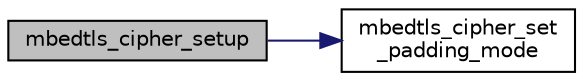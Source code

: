 digraph "mbedtls_cipher_setup"
{
 // LATEX_PDF_SIZE
  edge [fontname="Helvetica",fontsize="10",labelfontname="Helvetica",labelfontsize="10"];
  node [fontname="Helvetica",fontsize="10",shape=record];
  rankdir="LR";
  Node1 [label="mbedtls_cipher_setup",height=0.2,width=0.4,color="black", fillcolor="grey75", style="filled", fontcolor="black",tooltip="This function initializes and fills the cipher-context structure with the appropriate values...."];
  Node1 -> Node2 [color="midnightblue",fontsize="10",style="solid",fontname="Helvetica"];
  Node2 [label="mbedtls_cipher_set\l_padding_mode",height=0.2,width=0.4,color="black", fillcolor="white", style="filled",URL="$dd/d8f/cipher_8c.html#afad97d1964a7a98d82488fecd052130f",tooltip="This function sets the padding mode, for cipher modes that use padding."];
}
